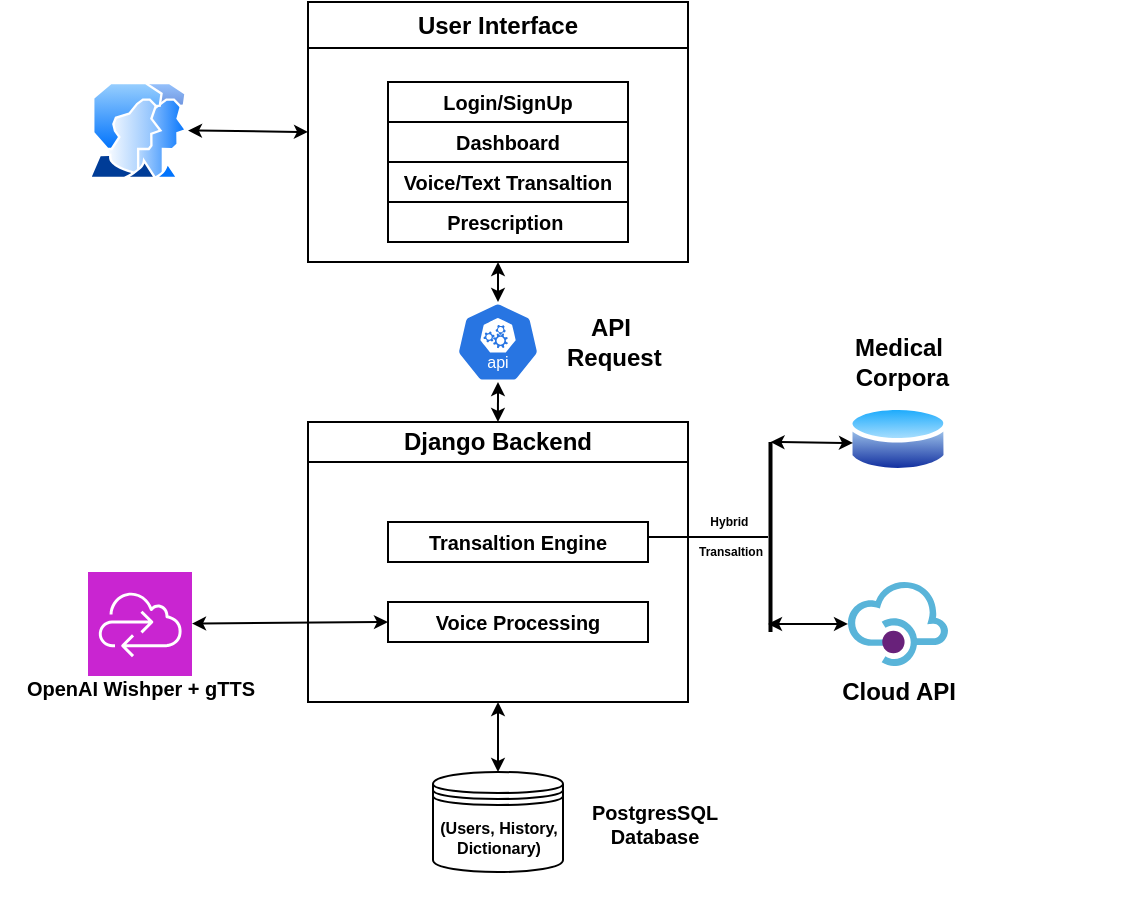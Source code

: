 <mxfile version="24.7.17">
  <diagram name="Page-1" id="8BIiPkTfaHQSx5XVqpeh">
    <mxGraphModel dx="714" dy="422" grid="1" gridSize="10" guides="1" tooltips="1" connect="1" arrows="1" fold="1" page="1" pageScale="1" pageWidth="1169" pageHeight="827" math="0" shadow="0">
      <root>
        <mxCell id="0" />
        <mxCell id="1" parent="0" />
        <mxCell id="BAWRoFNMCloAHGlpAhLR-1" value="" style="image;aspect=fixed;perimeter=ellipsePerimeter;html=1;align=center;shadow=0;dashed=0;spacingTop=3;image=img/lib/active_directory/user_accounts.svg;" vertex="1" parent="1">
          <mxGeometry x="110" y="110" width="50" height="48.5" as="geometry" />
        </mxCell>
        <mxCell id="BAWRoFNMCloAHGlpAhLR-2" value="Django Backend" style="swimlane;whiteSpace=wrap;html=1;startSize=20;" vertex="1" parent="1">
          <mxGeometry x="220" y="280" width="190" height="140" as="geometry" />
        </mxCell>
        <mxCell id="BAWRoFNMCloAHGlpAhLR-15" value="&lt;h5 style=&quot;text-wrap-mode: nowrap;&quot;&gt;Transaltion Engine&lt;/h5&gt;" style="whiteSpace=wrap;html=1;" vertex="1" parent="BAWRoFNMCloAHGlpAhLR-2">
          <mxGeometry x="40" y="50" width="130" height="20" as="geometry" />
        </mxCell>
        <mxCell id="BAWRoFNMCloAHGlpAhLR-14" value="&lt;h5 style=&quot;text-wrap-mode: nowrap;&quot;&gt;Voice Processing&lt;/h5&gt;" style="whiteSpace=wrap;html=1;" vertex="1" parent="BAWRoFNMCloAHGlpAhLR-2">
          <mxGeometry x="40" y="90" width="130" height="20" as="geometry" />
        </mxCell>
        <mxCell id="BAWRoFNMCloAHGlpAhLR-5" value="&lt;h2&gt;&lt;br&gt;&lt;/h2&gt;" style="text;html=1;align=center;verticalAlign=middle;resizable=0;points=[];autosize=1;strokeColor=none;fillColor=none;" vertex="1" parent="BAWRoFNMCloAHGlpAhLR-2">
          <mxGeometry x="90" y="-44" width="20" height="60" as="geometry" />
        </mxCell>
        <mxCell id="BAWRoFNMCloAHGlpAhLR-39" value="" style="edgeStyle=none;orthogonalLoop=1;jettySize=auto;html=1;endArrow=classic;startArrow=classic;endSize=4;startSize=4;rounded=0;jumpSize=3;exitX=0.084;exitY=0.734;exitDx=0;exitDy=0;exitPerimeter=0;entryX=0.5;entryY=1;entryDx=0;entryDy=0;entryPerimeter=0;" edge="1" parent="BAWRoFNMCloAHGlpAhLR-2" target="BAWRoFNMCloAHGlpAhLR-13">
          <mxGeometry width="100" relative="1" as="geometry">
            <mxPoint x="94.98" as="sourcePoint" />
            <mxPoint x="94.878" y="-18.52" as="targetPoint" />
            <Array as="points" />
          </mxGeometry>
        </mxCell>
        <mxCell id="BAWRoFNMCloAHGlpAhLR-3" value="User Interface" style="swimlane;whiteSpace=wrap;html=1;" vertex="1" parent="1">
          <mxGeometry x="220" y="70" width="190" height="130" as="geometry" />
        </mxCell>
        <mxCell id="BAWRoFNMCloAHGlpAhLR-6" value="&lt;h5 style=&quot;text-wrap-mode: nowrap;&quot;&gt;Login/SignUp&lt;/h5&gt;" style="whiteSpace=wrap;html=1;" vertex="1" parent="BAWRoFNMCloAHGlpAhLR-3">
          <mxGeometry x="40" y="40" width="120" height="20" as="geometry" />
        </mxCell>
        <mxCell id="BAWRoFNMCloAHGlpAhLR-7" value="&lt;h5 style=&quot;text-wrap-mode: nowrap;&quot;&gt;Dashboard&lt;/h5&gt;" style="whiteSpace=wrap;html=1;" vertex="1" parent="BAWRoFNMCloAHGlpAhLR-3">
          <mxGeometry x="40" y="60" width="120" height="20" as="geometry" />
        </mxCell>
        <mxCell id="BAWRoFNMCloAHGlpAhLR-9" value="&lt;h5 style=&quot;text-wrap-mode: nowrap;&quot;&gt;Prescription&amp;nbsp;&lt;/h5&gt;" style="whiteSpace=wrap;html=1;" vertex="1" parent="BAWRoFNMCloAHGlpAhLR-3">
          <mxGeometry x="40" y="100" width="120" height="20" as="geometry" />
        </mxCell>
        <mxCell id="BAWRoFNMCloAHGlpAhLR-55" value="&lt;h5 style=&quot;text-wrap-mode: nowrap;&quot;&gt;Voice/Text Transaltion&lt;/h5&gt;" style="whiteSpace=wrap;html=1;" vertex="1" parent="BAWRoFNMCloAHGlpAhLR-3">
          <mxGeometry x="40" y="80" width="120" height="20" as="geometry" />
        </mxCell>
        <mxCell id="BAWRoFNMCloAHGlpAhLR-13" value="" style="aspect=fixed;sketch=0;html=1;dashed=0;whitespace=wrap;verticalLabelPosition=bottom;verticalAlign=top;fillColor=#2875E2;strokeColor=#ffffff;points=[[0.005,0.63,0],[0.1,0.2,0],[0.9,0.2,0],[0.5,0,0],[0.995,0.63,0],[0.72,0.99,0],[0.5,1,0],[0.28,0.99,0]];shape=mxgraph.kubernetes.icon2;kubernetesLabel=1;prIcon=api" vertex="1" parent="1">
          <mxGeometry x="294.16" y="220" width="41.67" height="40" as="geometry" />
        </mxCell>
        <mxCell id="BAWRoFNMCloAHGlpAhLR-17" value="" style="image;aspect=fixed;perimeter=ellipsePerimeter;html=1;align=center;shadow=0;dashed=0;spacingTop=3;image=img/lib/active_directory/database.svg;" vertex="1" parent="1">
          <mxGeometry x="490" y="270" width="50" height="37" as="geometry" />
        </mxCell>
        <mxCell id="BAWRoFNMCloAHGlpAhLR-18" value="" style="image;sketch=0;aspect=fixed;html=1;points=[];align=center;fontSize=12;image=img/lib/mscae/API_Management.svg;" vertex="1" parent="1">
          <mxGeometry x="490" y="360" width="50" height="42" as="geometry" />
        </mxCell>
        <mxCell id="BAWRoFNMCloAHGlpAhLR-22" value="" style="line;strokeWidth=2;html=1;rotation=-90;" vertex="1" parent="1">
          <mxGeometry x="403.75" y="158.75" width="95" height="357.5" as="geometry" />
        </mxCell>
        <mxCell id="BAWRoFNMCloAHGlpAhLR-25" value="&lt;p style=&quot;font-size: 6px;&quot;&gt;&lt;br&gt;&lt;/p&gt;" style="line;strokeWidth=1;html=1;" vertex="1" parent="1">
          <mxGeometry x="390" y="332.5" width="60" height="10" as="geometry" />
        </mxCell>
        <mxCell id="BAWRoFNMCloAHGlpAhLR-28" value="" style="edgeStyle=none;orthogonalLoop=1;jettySize=auto;html=1;endArrow=classic;startArrow=classic;endSize=4;startSize=4;rounded=0;" edge="1" parent="1">
          <mxGeometry width="100" relative="1" as="geometry">
            <mxPoint x="450" y="381" as="sourcePoint" />
            <mxPoint x="490" y="380.96" as="targetPoint" />
            <Array as="points" />
          </mxGeometry>
        </mxCell>
        <mxCell id="BAWRoFNMCloAHGlpAhLR-30" value="" style="edgeStyle=none;orthogonalLoop=1;jettySize=auto;html=1;endArrow=classic;startArrow=classic;endSize=4;startSize=4;rounded=0;jumpSize=2;exitX=1;exitY=0.5;exitDx=0;exitDy=0;exitPerimeter=0;entryX=0.05;entryY=0.554;entryDx=0;entryDy=0;entryPerimeter=0;" edge="1" parent="1" source="BAWRoFNMCloAHGlpAhLR-22" target="BAWRoFNMCloAHGlpAhLR-17">
          <mxGeometry width="100" relative="1" as="geometry">
            <mxPoint x="450" y="288" as="sourcePoint" />
            <mxPoint x="490" y="288.75" as="targetPoint" />
            <Array as="points" />
          </mxGeometry>
        </mxCell>
        <mxCell id="BAWRoFNMCloAHGlpAhLR-31" value="&lt;b&gt;Medical&lt;/b&gt;&lt;div&gt;&lt;b&gt;&amp;nbsp;Corpora&lt;/b&gt;&lt;/div&gt;" style="text;html=1;align=center;verticalAlign=middle;resizable=0;points=[];autosize=1;strokeColor=none;fillColor=none;" vertex="1" parent="1">
          <mxGeometry x="480" y="230" width="70" height="40" as="geometry" />
        </mxCell>
        <mxCell id="BAWRoFNMCloAHGlpAhLR-32" value="&lt;b&gt;Cloud API&lt;/b&gt;" style="text;html=1;align=center;verticalAlign=middle;resizable=0;points=[];autosize=1;strokeColor=none;fillColor=none;" vertex="1" parent="1">
          <mxGeometry x="475" y="400" width="80" height="30" as="geometry" />
        </mxCell>
        <mxCell id="BAWRoFNMCloAHGlpAhLR-37" value="&lt;b&gt;API&lt;/b&gt;&lt;div&gt;&lt;b&gt;&amp;nbsp;Request&lt;/b&gt;&lt;/div&gt;" style="text;html=1;align=center;verticalAlign=middle;resizable=0;points=[];autosize=1;strokeColor=none;fillColor=none;" vertex="1" parent="1">
          <mxGeometry x="335.83" y="220" width="70" height="40" as="geometry" />
        </mxCell>
        <mxCell id="BAWRoFNMCloAHGlpAhLR-38" value="" style="edgeStyle=none;orthogonalLoop=1;jettySize=auto;html=1;endArrow=classic;startArrow=classic;endSize=4;startSize=4;rounded=0;jumpSize=3;" edge="1" parent="1">
          <mxGeometry width="100" relative="1" as="geometry">
            <mxPoint x="315" y="200" as="sourcePoint" />
            <mxPoint x="315" y="220" as="targetPoint" />
            <Array as="points" />
          </mxGeometry>
        </mxCell>
        <mxCell id="BAWRoFNMCloAHGlpAhLR-44" value="" style="edgeStyle=none;orthogonalLoop=1;jettySize=auto;html=1;endArrow=classic;startArrow=classic;endSize=4;startSize=4;rounded=0;jumpSize=2;exitX=1;exitY=0.5;exitDx=0;exitDy=0;entryX=0;entryY=0.5;entryDx=0;entryDy=0;" edge="1" parent="1" source="BAWRoFNMCloAHGlpAhLR-1" target="BAWRoFNMCloAHGlpAhLR-3">
          <mxGeometry width="100" relative="1" as="geometry">
            <mxPoint x="461" y="300" as="sourcePoint" />
            <mxPoint x="503" y="300" as="targetPoint" />
            <Array as="points" />
          </mxGeometry>
        </mxCell>
        <mxCell id="BAWRoFNMCloAHGlpAhLR-45" value="&lt;h6&gt;(Users, History, Dictionary)&lt;/h6&gt;" style="shape=datastore;whiteSpace=wrap;html=1;" vertex="1" parent="1">
          <mxGeometry x="282.5" y="455" width="65" height="50" as="geometry" />
        </mxCell>
        <mxCell id="BAWRoFNMCloAHGlpAhLR-46" value="&lt;h5&gt;&lt;b&gt;PostgresSQL&lt;br&gt;&lt;/b&gt;&lt;b&gt;Database&lt;/b&gt;&lt;/h5&gt;" style="text;html=1;align=center;verticalAlign=middle;resizable=0;points=[];autosize=1;strokeColor=none;fillColor=none;" vertex="1" parent="1">
          <mxGeometry x="347.5" y="446.25" width="90" height="70" as="geometry" />
        </mxCell>
        <mxCell id="BAWRoFNMCloAHGlpAhLR-47" value="" style="edgeStyle=none;orthogonalLoop=1;jettySize=auto;html=1;endArrow=classic;startArrow=classic;endSize=4;startSize=4;rounded=0;jumpSize=2;exitX=0.5;exitY=0;exitDx=0;exitDy=0;entryX=0.5;entryY=1;entryDx=0;entryDy=0;" edge="1" parent="1" source="BAWRoFNMCloAHGlpAhLR-45" target="BAWRoFNMCloAHGlpAhLR-2">
          <mxGeometry width="100" relative="1" as="geometry">
            <mxPoint x="461" y="300" as="sourcePoint" />
            <mxPoint x="503" y="300" as="targetPoint" />
            <Array as="points" />
          </mxGeometry>
        </mxCell>
        <mxCell id="BAWRoFNMCloAHGlpAhLR-48" value="" style="edgeStyle=none;orthogonalLoop=1;jettySize=auto;html=1;endArrow=classic;startArrow=classic;endSize=4;startSize=4;rounded=0;exitX=0;exitY=0.5;exitDx=0;exitDy=0;" edge="1" parent="1" source="BAWRoFNMCloAHGlpAhLR-14" target="BAWRoFNMCloAHGlpAhLR-49">
          <mxGeometry width="100" relative="1" as="geometry">
            <mxPoint x="460" y="391" as="sourcePoint" />
            <mxPoint x="190" y="380" as="targetPoint" />
            <Array as="points" />
          </mxGeometry>
        </mxCell>
        <mxCell id="BAWRoFNMCloAHGlpAhLR-49" value="" style="sketch=0;points=[[0,0,0],[0.25,0,0],[0.5,0,0],[0.75,0,0],[1,0,0],[0,1,0],[0.25,1,0],[0.5,1,0],[0.75,1,0],[1,1,0],[0,0.25,0],[0,0.5,0],[0,0.75,0],[1,0.25,0],[1,0.5,0],[1,0.75,0]];outlineConnect=0;fontColor=#232F3E;fillColor=#C925D1;strokeColor=#ffffff;dashed=0;verticalLabelPosition=bottom;verticalAlign=top;align=center;html=1;fontSize=12;fontStyle=0;aspect=fixed;shape=mxgraph.aws4.resourceIcon;resIcon=mxgraph.aws4.cloud_control_api;" vertex="1" parent="1">
          <mxGeometry x="110" y="355" width="52" height="52" as="geometry" />
        </mxCell>
        <mxCell id="BAWRoFNMCloAHGlpAhLR-50" value="&lt;p&gt;&lt;font style=&quot;font-size: 10px;&quot;&gt;&lt;b&gt;OpenAI Wishper + gTTS&lt;/b&gt;&lt;/font&gt;&lt;/p&gt;" style="text;html=1;align=center;verticalAlign=middle;resizable=0;points=[];autosize=1;strokeColor=none;fillColor=none;" vertex="1" parent="1">
          <mxGeometry x="66" y="388" width="140" height="50" as="geometry" />
        </mxCell>
        <mxCell id="BAWRoFNMCloAHGlpAhLR-57" value="&lt;font style=&quot;font-size: 6px;&quot;&gt;&lt;b&gt;Hybrid&amp;nbsp;&lt;/b&gt;&lt;/font&gt;&lt;div&gt;&lt;font style=&quot;font-size: 6px;&quot;&gt;&lt;b&gt;Transaltion&lt;/b&gt;&lt;/font&gt;&lt;/div&gt;" style="text;html=1;align=center;verticalAlign=middle;resizable=0;points=[];autosize=1;strokeColor=none;fillColor=none;" vertex="1" parent="1">
          <mxGeometry x="400.83" y="315" width="60" height="40" as="geometry" />
        </mxCell>
      </root>
    </mxGraphModel>
  </diagram>
</mxfile>
